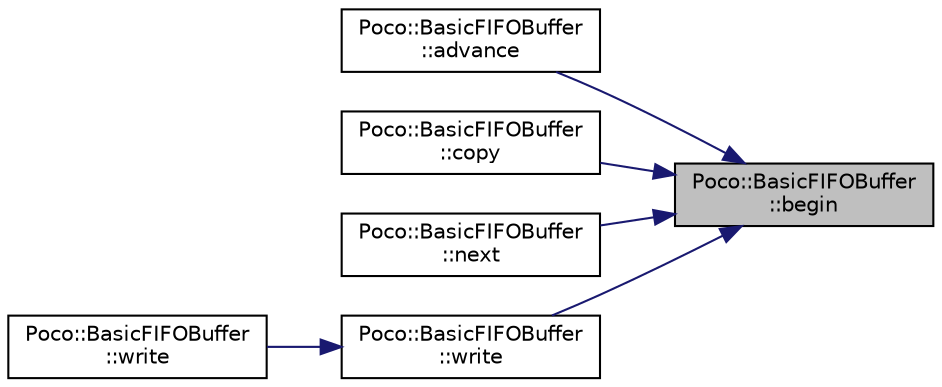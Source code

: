 digraph "Poco::BasicFIFOBuffer::begin"
{
 // LATEX_PDF_SIZE
  edge [fontname="Helvetica",fontsize="10",labelfontname="Helvetica",labelfontsize="10"];
  node [fontname="Helvetica",fontsize="10",shape=record];
  rankdir="RL";
  Node1 [label="Poco::BasicFIFOBuffer\l::begin",height=0.2,width=0.4,color="black", fillcolor="grey75", style="filled", fontcolor="black",tooltip="Returns the pointer to the beginning of the buffer."];
  Node1 -> Node2 [dir="back",color="midnightblue",fontsize="10",style="solid"];
  Node2 [label="Poco::BasicFIFOBuffer\l::advance",height=0.2,width=0.4,color="black", fillcolor="white", style="filled",URL="$classPoco_1_1BasicFIFOBuffer.html#a57fe6b6ef5c229d51a8aec22eefbb6ae",tooltip=" "];
  Node1 -> Node3 [dir="back",color="midnightblue",fontsize="10",style="solid"];
  Node3 [label="Poco::BasicFIFOBuffer\l::copy",height=0.2,width=0.4,color="black", fillcolor="white", style="filled",URL="$classPoco_1_1BasicFIFOBuffer.html#aa2293652ceba519620d908ee6e06fe88",tooltip=" "];
  Node1 -> Node4 [dir="back",color="midnightblue",fontsize="10",style="solid"];
  Node4 [label="Poco::BasicFIFOBuffer\l::next",height=0.2,width=0.4,color="black", fillcolor="white", style="filled",URL="$classPoco_1_1BasicFIFOBuffer.html#a000fa31cbb001443ca6cd1c8a09b8a9d",tooltip="Returns the pointer to the next available position in the buffer."];
  Node1 -> Node5 [dir="back",color="midnightblue",fontsize="10",style="solid"];
  Node5 [label="Poco::BasicFIFOBuffer\l::write",height=0.2,width=0.4,color="black", fillcolor="white", style="filled",URL="$classPoco_1_1BasicFIFOBuffer.html#a704ce5abb458526710ff90b2916701bd",tooltip=" "];
  Node5 -> Node6 [dir="back",color="midnightblue",fontsize="10",style="solid"];
  Node6 [label="Poco::BasicFIFOBuffer\l::write",height=0.2,width=0.4,color="black", fillcolor="white", style="filled",URL="$classPoco_1_1BasicFIFOBuffer.html#a76afe94a9065a7511e5069e80b01870a",tooltip=" "];
}

